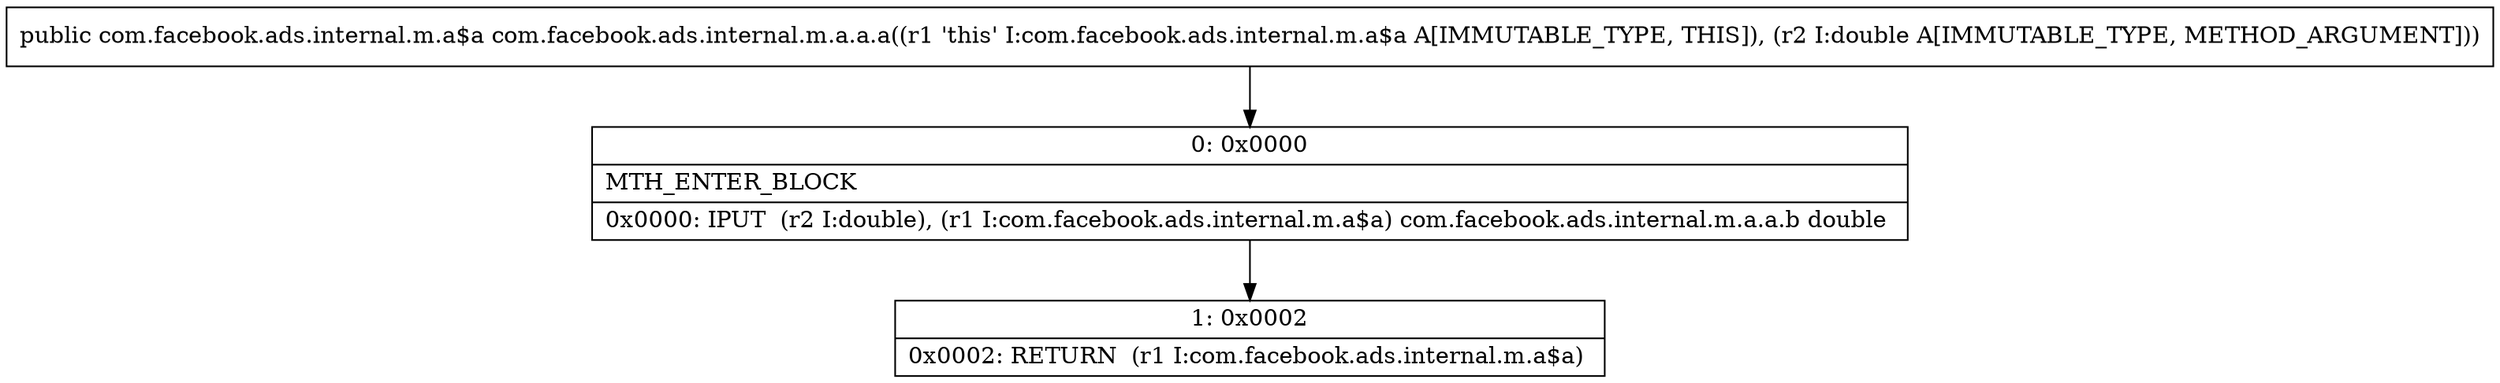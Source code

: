 digraph "CFG forcom.facebook.ads.internal.m.a.a.a(D)Lcom\/facebook\/ads\/internal\/m\/a$a;" {
Node_0 [shape=record,label="{0\:\ 0x0000|MTH_ENTER_BLOCK\l|0x0000: IPUT  (r2 I:double), (r1 I:com.facebook.ads.internal.m.a$a) com.facebook.ads.internal.m.a.a.b double \l}"];
Node_1 [shape=record,label="{1\:\ 0x0002|0x0002: RETURN  (r1 I:com.facebook.ads.internal.m.a$a) \l}"];
MethodNode[shape=record,label="{public com.facebook.ads.internal.m.a$a com.facebook.ads.internal.m.a.a.a((r1 'this' I:com.facebook.ads.internal.m.a$a A[IMMUTABLE_TYPE, THIS]), (r2 I:double A[IMMUTABLE_TYPE, METHOD_ARGUMENT])) }"];
MethodNode -> Node_0;
Node_0 -> Node_1;
}


